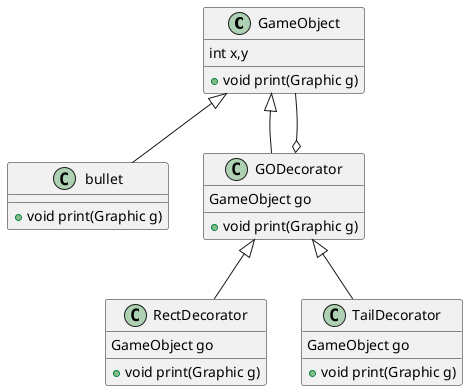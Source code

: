 @startuml
'https://plantuml.com/class-diagram

class GameObject{
    int x,y

    + void print(Graphic g)
}

class bullet {
    + void print(Graphic g)
}

class GODecorator{
    GameObject go
    + void print(Graphic g)
}

class RectDecorator{
    GameObject go
    + void print(Graphic g)
}

class TailDecorator{
    GameObject go
    + void print(Graphic g)
}

GameObject <|-- bullet
GameObject <|-- GODecorator
GameObject --o GODecorator

GODecorator <|-- RectDecorator
GODecorator <|-- TailDecorator

@enduml